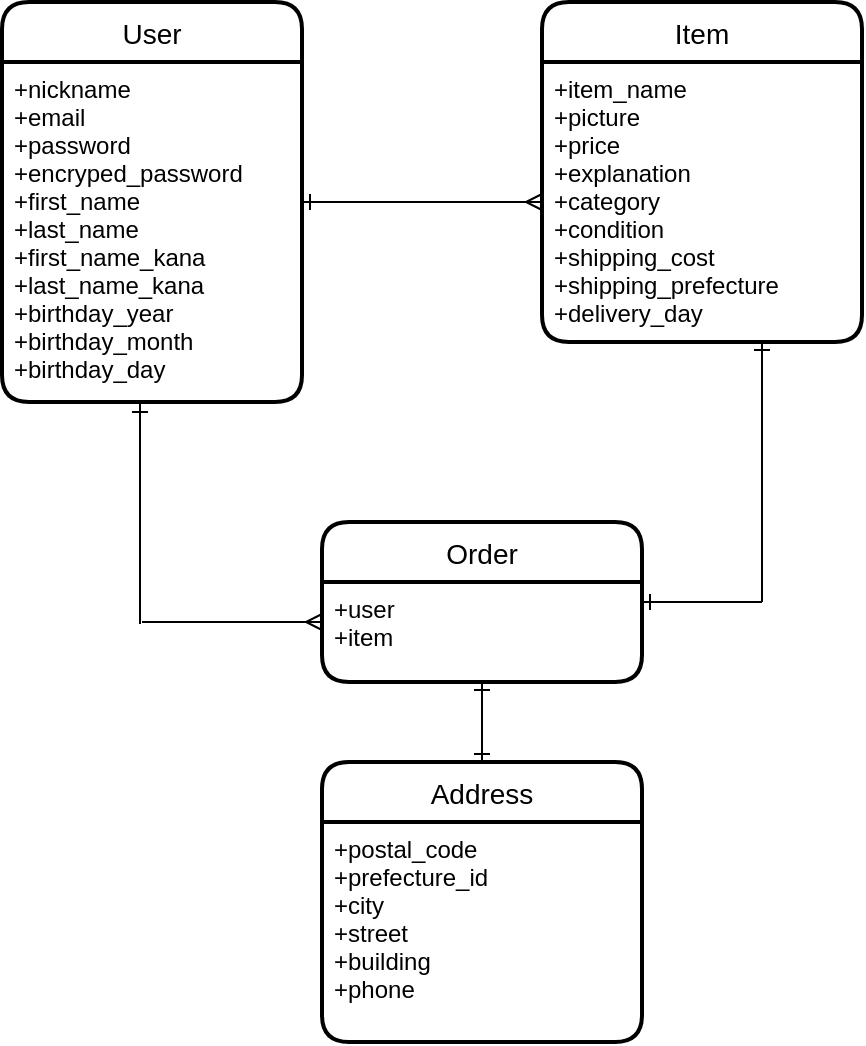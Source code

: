 <mxfile>
    <diagram id="SJ0KwOitVOB5cAeDK0x1" name="ページ1">
        <mxGraphModel dx="816" dy="419" grid="1" gridSize="10" guides="0" tooltips="1" connect="1" arrows="1" fold="1" page="1" pageScale="1" pageWidth="827" pageHeight="1169" math="0" shadow="0">
            <root>
                <mxCell id="0"/>
                <mxCell id="1" parent="0"/>
                <mxCell id="23" style="edgeStyle=none;html=1;entryX=0;entryY=0.5;entryDx=0;entryDy=0;startArrow=ERone;startFill=0;endArrow=ERmany;endFill=0;" parent="1" source="11" target="15" edge="1">
                    <mxGeometry relative="1" as="geometry"/>
                </mxCell>
                <mxCell id="11" value="User" style="swimlane;childLayout=stackLayout;horizontal=1;startSize=30;horizontalStack=0;rounded=1;fontSize=14;fontStyle=0;strokeWidth=2;resizeParent=0;resizeLast=1;shadow=0;dashed=0;align=center;" parent="1" vertex="1">
                    <mxGeometry x="50" y="40" width="150" height="200" as="geometry"/>
                </mxCell>
                <mxCell id="12" value="+nickname&#10;+email&#10;+password&#10;+encryped_password&#10;+first_name&#10;+last_name&#10;+first_name_kana&#10;+last_name_kana&#10;+birthday_year&#10;+birthday_month&#10;+birthday_day" style="align=left;strokeColor=none;fillColor=none;spacingLeft=4;fontSize=12;verticalAlign=top;resizable=0;rotatable=0;part=1;" parent="11" vertex="1">
                    <mxGeometry y="30" width="150" height="170" as="geometry"/>
                </mxCell>
                <mxCell id="14" value="Item" style="swimlane;childLayout=stackLayout;horizontal=1;startSize=30;horizontalStack=0;rounded=1;fontSize=14;fontStyle=0;strokeWidth=2;resizeParent=0;resizeLast=1;shadow=0;dashed=0;align=center;" parent="1" vertex="1">
                    <mxGeometry x="320" y="40" width="160" height="170" as="geometry"/>
                </mxCell>
                <mxCell id="15" value="+item_name&#10;+picture&#10;+price&#10;+explanation&#10;+category&#10;+condition&#10;+shipping_cost&#10;+shipping_prefecture&#10;+delivery_day&#10;" style="align=left;strokeColor=none;fillColor=none;spacingLeft=4;fontSize=12;verticalAlign=top;resizable=0;rotatable=0;part=1;" parent="14" vertex="1">
                    <mxGeometry y="30" width="160" height="140" as="geometry"/>
                </mxCell>
                <mxCell id="16" value="Order" style="swimlane;childLayout=stackLayout;horizontal=1;startSize=30;horizontalStack=0;rounded=1;fontSize=14;fontStyle=0;strokeWidth=2;resizeParent=0;resizeLast=1;shadow=0;dashed=0;align=center;" parent="1" vertex="1">
                    <mxGeometry x="210" y="300" width="160" height="80" as="geometry"/>
                </mxCell>
                <mxCell id="17" value="+user&#10;+item&#10;" style="align=left;strokeColor=none;fillColor=none;spacingLeft=4;fontSize=12;verticalAlign=top;resizable=0;rotatable=0;part=1;" parent="16" vertex="1">
                    <mxGeometry y="30" width="160" height="50" as="geometry"/>
                </mxCell>
                <mxCell id="18" value="Address" style="swimlane;childLayout=stackLayout;horizontal=1;startSize=30;horizontalStack=0;rounded=1;fontSize=14;fontStyle=0;strokeWidth=2;resizeParent=0;resizeLast=1;shadow=0;dashed=0;align=center;" parent="1" vertex="1">
                    <mxGeometry x="210" y="420" width="160" height="140" as="geometry"/>
                </mxCell>
                <mxCell id="19" value="+postal_code&#10;+prefecture_id&#10;+city&#10;+street&#10;+building&#10;+phone" style="align=left;strokeColor=none;fillColor=none;spacingLeft=4;fontSize=12;verticalAlign=top;resizable=0;rotatable=0;part=1;" parent="18" vertex="1">
                    <mxGeometry y="30" width="160" height="110" as="geometry"/>
                </mxCell>
                <mxCell id="32" value="" style="endArrow=none;html=1;rounded=0;startArrow=ERone;startFill=0;" parent="1" edge="1">
                    <mxGeometry relative="1" as="geometry">
                        <mxPoint x="119" y="241" as="sourcePoint"/>
                        <mxPoint x="119" y="351" as="targetPoint"/>
                    </mxGeometry>
                </mxCell>
                <mxCell id="33" value="" style="endArrow=ERmany;html=1;rounded=0;endFill=0;" parent="1" edge="1">
                    <mxGeometry relative="1" as="geometry">
                        <mxPoint x="120" y="350" as="sourcePoint"/>
                        <mxPoint x="210" y="350" as="targetPoint"/>
                    </mxGeometry>
                </mxCell>
                <mxCell id="34" style="edgeStyle=none;html=1;exitX=0.5;exitY=1;exitDx=0;exitDy=0;entryX=0.5;entryY=0;entryDx=0;entryDy=0;startArrow=ERone;startFill=0;endArrow=ERone;endFill=0;" parent="1" source="17" target="18" edge="1">
                    <mxGeometry relative="1" as="geometry"/>
                </mxCell>
                <mxCell id="38" style="edgeStyle=none;html=1;exitX=1;exitY=0;exitDx=0;exitDy=0;startArrow=ERone;startFill=0;endArrow=none;endFill=0;" parent="1" edge="1">
                    <mxGeometry relative="1" as="geometry">
                        <mxPoint x="430" y="340" as="targetPoint"/>
                        <mxPoint x="370" y="340" as="sourcePoint"/>
                    </mxGeometry>
                </mxCell>
                <mxCell id="39" style="edgeStyle=none;html=1;exitX=0.75;exitY=1;exitDx=0;exitDy=0;startArrow=ERone;startFill=0;endArrow=none;endFill=0;" parent="1" edge="1">
                    <mxGeometry relative="1" as="geometry">
                        <mxPoint x="430" y="340" as="targetPoint"/>
                        <mxPoint x="430" y="210" as="sourcePoint"/>
                    </mxGeometry>
                </mxCell>
            </root>
        </mxGraphModel>
    </diagram>
</mxfile>